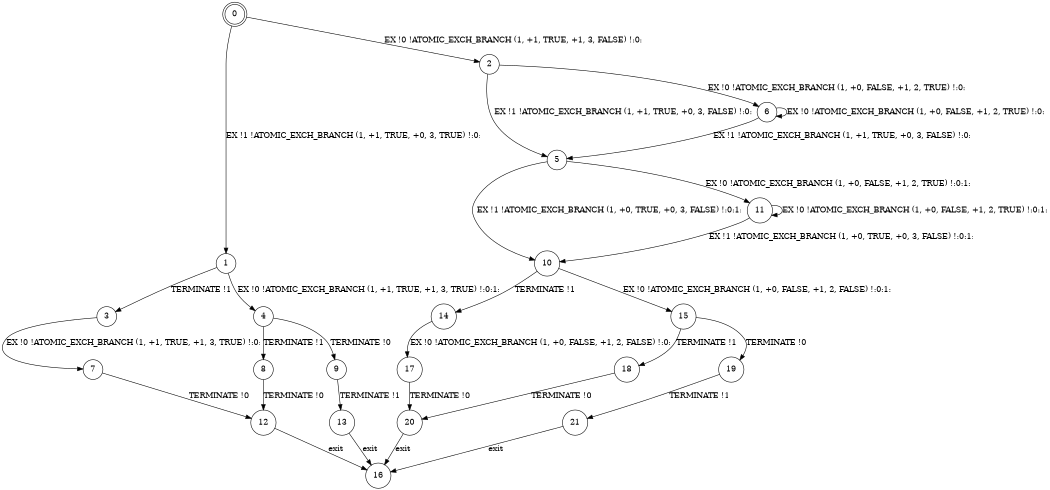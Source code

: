 digraph BCG {
size = "7, 10.5";
center = TRUE;
node [shape = circle];
0 [peripheries = 2];
0 -> 1 [label = "EX !1 !ATOMIC_EXCH_BRANCH (1, +1, TRUE, +0, 3, TRUE) !:0:"];
0 -> 2 [label = "EX !0 !ATOMIC_EXCH_BRANCH (1, +1, TRUE, +1, 3, FALSE) !:0:"];
1 -> 3 [label = "TERMINATE !1"];
1 -> 4 [label = "EX !0 !ATOMIC_EXCH_BRANCH (1, +1, TRUE, +1, 3, TRUE) !:0:1:"];
2 -> 5 [label = "EX !1 !ATOMIC_EXCH_BRANCH (1, +1, TRUE, +0, 3, FALSE) !:0:"];
2 -> 6 [label = "EX !0 !ATOMIC_EXCH_BRANCH (1, +0, FALSE, +1, 2, TRUE) !:0:"];
3 -> 7 [label = "EX !0 !ATOMIC_EXCH_BRANCH (1, +1, TRUE, +1, 3, TRUE) !:0:"];
4 -> 8 [label = "TERMINATE !1"];
4 -> 9 [label = "TERMINATE !0"];
5 -> 10 [label = "EX !1 !ATOMIC_EXCH_BRANCH (1, +0, TRUE, +0, 3, FALSE) !:0:1:"];
5 -> 11 [label = "EX !0 !ATOMIC_EXCH_BRANCH (1, +0, FALSE, +1, 2, TRUE) !:0:1:"];
6 -> 5 [label = "EX !1 !ATOMIC_EXCH_BRANCH (1, +1, TRUE, +0, 3, FALSE) !:0:"];
6 -> 6 [label = "EX !0 !ATOMIC_EXCH_BRANCH (1, +0, FALSE, +1, 2, TRUE) !:0:"];
7 -> 12 [label = "TERMINATE !0"];
8 -> 12 [label = "TERMINATE !0"];
9 -> 13 [label = "TERMINATE !1"];
10 -> 14 [label = "TERMINATE !1"];
10 -> 15 [label = "EX !0 !ATOMIC_EXCH_BRANCH (1, +0, FALSE, +1, 2, FALSE) !:0:1:"];
11 -> 10 [label = "EX !1 !ATOMIC_EXCH_BRANCH (1, +0, TRUE, +0, 3, FALSE) !:0:1:"];
11 -> 11 [label = "EX !0 !ATOMIC_EXCH_BRANCH (1, +0, FALSE, +1, 2, TRUE) !:0:1:"];
12 -> 16 [label = "exit"];
13 -> 16 [label = "exit"];
14 -> 17 [label = "EX !0 !ATOMIC_EXCH_BRANCH (1, +0, FALSE, +1, 2, FALSE) !:0:"];
15 -> 18 [label = "TERMINATE !1"];
15 -> 19 [label = "TERMINATE !0"];
17 -> 20 [label = "TERMINATE !0"];
18 -> 20 [label = "TERMINATE !0"];
19 -> 21 [label = "TERMINATE !1"];
20 -> 16 [label = "exit"];
21 -> 16 [label = "exit"];
}
